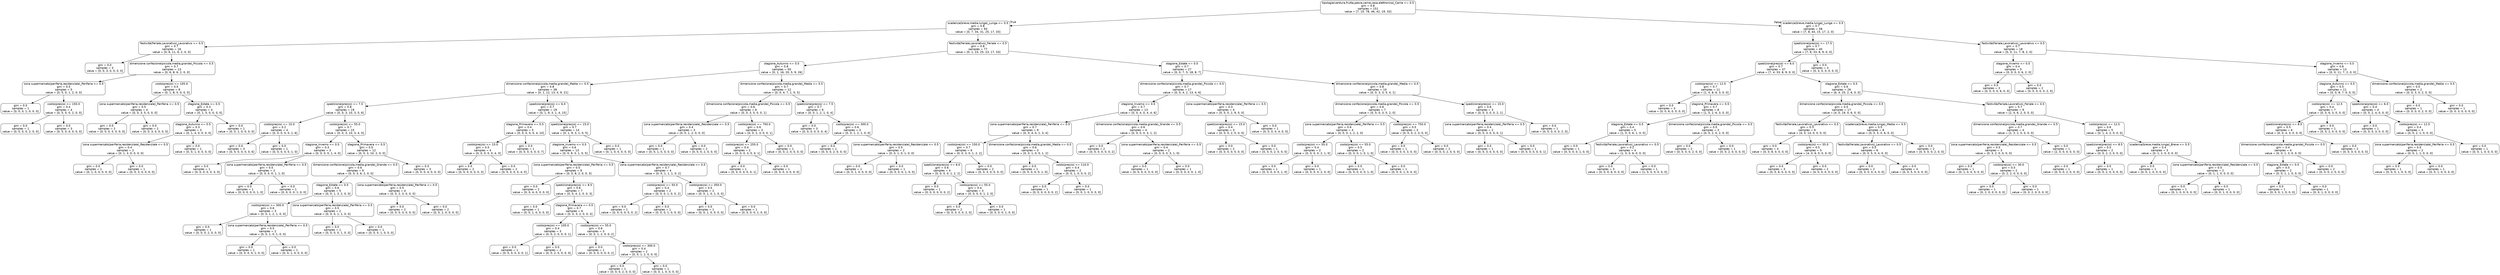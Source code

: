 digraph Tree {
node [shape=box, style="rounded", color="black", fontname=helvetica] ;
edge [fontname=helvetica] ;
0 [label="tipologia(verdura,frutta,pesce,carne,casa,elettronica)_Carne <= 0.5\ngini = 0.8\nsamples = 151\nvalue = [7, 15, 78, 46, 42, 19, 33]"] ;
1 [label="scadenza(breve,media,lunga)_Lunga <= 0.5\ngini = 0.8\nsamples = 93\nvalue = [0, 7, 34, 31, 25, 17, 33]"] ;
0 -> 1 [labeldistance=2.5, labelangle=45, headlabel="True"] ;
2 [label="festività(Feriale,Lavorativo)_Lavorativo <= 0.5\ngini = 0.7\nsamples = 16\nvalue = [0, 6, 11, 6, 2, 0, 0]"] ;
1 -> 2 ;
3 [label="gini = 0.0\nsamples = 3\nvalue = [0, 0, 3, 0, 0, 0, 0]"] ;
2 -> 3 ;
4 [label="dimensione confezione(piccola,media,grande)_Piccola <= 0.5\ngini = 0.7\nsamples = 13\nvalue = [0, 6, 8, 6, 2, 0, 0]"] ;
2 -> 4 ;
5 [label="zona supermercato(periferia,residenziale)_Periferia <= 0.5\ngini = 0.5\nsamples = 5\nvalue = [0, 5, 0, 1, 2, 0, 0]"] ;
4 -> 5 ;
6 [label="gini = 0.0\nsamples = 1\nvalue = [0, 0, 0, 1, 0, 0, 0]"] ;
5 -> 6 ;
7 [label="costo(prezzo) <= 150.0\ngini = 0.4\nsamples = 4\nvalue = [0, 5, 0, 0, 2, 0, 0]"] ;
5 -> 7 ;
8 [label="gini = 0.0\nsamples = 1\nvalue = [0, 0, 0, 0, 2, 0, 0]"] ;
7 -> 8 ;
9 [label="gini = 0.0\nsamples = 3\nvalue = [0, 5, 0, 0, 0, 0, 0]"] ;
7 -> 9 ;
10 [label="costo(prezzo) <= 105.0\ngini = 0.5\nsamples = 8\nvalue = [0, 1, 8, 5, 0, 0, 0]"] ;
4 -> 10 ;
11 [label="zona supermercato(periferia,residenziale)_Periferia <= 0.5\ngini = 0.5\nsamples = 4\nvalue = [0, 0, 3, 5, 0, 0, 0]"] ;
10 -> 11 ;
12 [label="gini = 0.0\nsamples = 2\nvalue = [0, 0, 0, 5, 0, 0, 0]"] ;
11 -> 12 ;
13 [label="gini = 0.0\nsamples = 2\nvalue = [0, 0, 3, 0, 0, 0, 0]"] ;
11 -> 13 ;
14 [label="stagione_Estate <= 0.5\ngini = 0.3\nsamples = 4\nvalue = [0, 1, 5, 0, 0, 0, 0]"] ;
10 -> 14 ;
15 [label="stagione_Autunno <= 0.5\ngini = 0.3\nsamples = 3\nvalue = [0, 1, 4, 0, 0, 0, 0]"] ;
14 -> 15 ;
16 [label="zona supermercato(periferia,residenziale)_Residenziale <= 0.5\ngini = 0.4\nsamples = 2\nvalue = [0, 1, 3, 0, 0, 0, 0]"] ;
15 -> 16 ;
17 [label="gini = 0.0\nsamples = 1\nvalue = [0, 1, 0, 0, 0, 0, 0]"] ;
16 -> 17 ;
18 [label="gini = 0.0\nsamples = 1\nvalue = [0, 0, 3, 0, 0, 0, 0]"] ;
16 -> 18 ;
19 [label="gini = 0.0\nsamples = 1\nvalue = [0, 0, 1, 0, 0, 0, 0]"] ;
15 -> 19 ;
20 [label="gini = 0.0\nsamples = 1\nvalue = [0, 0, 1, 0, 0, 0, 0]"] ;
14 -> 20 ;
21 [label="festività(Feriale,Lavorativo)_Feriale <= 0.5\ngini = 0.8\nsamples = 77\nvalue = [0, 1, 23, 25, 23, 17, 33]"] ;
1 -> 21 ;
22 [label="stagione_Autunno <= 0.5\ngini = 0.8\nsamples = 50\nvalue = [0, 1, 16, 20, 5, 9, 26]"] ;
21 -> 22 ;
23 [label="dimensione confezione(piccola,media,grande)_Media <= 0.5\ngini = 0.8\nsamples = 38\nvalue = [0, 1, 12, 13, 4, 9, 21]"] ;
22 -> 23 ;
24 [label="spedizione(prezzo) <= 7.5\ngini = 0.8\nsamples = 19\nvalue = [0, 0, 3, 10, 3, 5, 6]"] ;
23 -> 24 ;
25 [label="costo(prezzo) <= 15.0\ngini = 0.2\nsamples = 4\nvalue = [0, 0, 0, 0, 0, 1, 6]"] ;
24 -> 25 ;
26 [label="gini = 0.0\nsamples = 3\nvalue = [0, 0, 0, 0, 0, 0, 6]"] ;
25 -> 26 ;
27 [label="gini = 0.0\nsamples = 1\nvalue = [0, 0, 0, 0, 0, 1, 0]"] ;
25 -> 27 ;
28 [label="costo(prezzo) <= 55.0\ngini = 0.7\nsamples = 15\nvalue = [0, 0, 3, 10, 3, 4, 0]"] ;
24 -> 28 ;
29 [label="stagione_Inverno <= 0.5\ngini = 0.3\nsamples = 3\nvalue = [0, 0, 0, 0, 1, 4, 0]"] ;
28 -> 29 ;
30 [label="gini = 0.0\nsamples = 1\nvalue = [0, 0, 0, 0, 0, 3, 0]"] ;
29 -> 30 ;
31 [label="zona supermercato(periferia,residenziale)_Periferia <= 0.5\ngini = 0.5\nsamples = 2\nvalue = [0, 0, 0, 0, 1, 1, 0]"] ;
29 -> 31 ;
32 [label="gini = 0.0\nsamples = 1\nvalue = [0, 0, 0, 0, 0, 1, 0]"] ;
31 -> 32 ;
33 [label="gini = 0.0\nsamples = 1\nvalue = [0, 0, 0, 0, 1, 0, 0]"] ;
31 -> 33 ;
34 [label="stagione_Primavera <= 0.5\ngini = 0.5\nsamples = 12\nvalue = [0, 0, 3, 10, 2, 0, 0]"] ;
28 -> 34 ;
35 [label="dimensione confezione(piccola,media,grande)_Grande <= 0.5\ngini = 0.6\nsamples = 9\nvalue = [0, 0, 3, 6, 2, 0, 0]"] ;
34 -> 35 ;
36 [label="stagione_Estate <= 0.5\ngini = 0.6\nsamples = 5\nvalue = [0, 0, 1, 3, 2, 0, 0]"] ;
35 -> 36 ;
37 [label="costo(prezzo) <= 300.0\ngini = 0.6\nsamples = 3\nvalue = [0, 0, 1, 2, 1, 0, 0]"] ;
36 -> 37 ;
38 [label="gini = 0.0\nsamples = 1\nvalue = [0, 0, 0, 2, 0, 0, 0]"] ;
37 -> 38 ;
39 [label="zona supermercato(periferia,residenziale)_Periferia <= 0.5\ngini = 0.5\nsamples = 2\nvalue = [0, 0, 1, 0, 1, 0, 0]"] ;
37 -> 39 ;
40 [label="gini = 0.0\nsamples = 1\nvalue = [0, 0, 0, 0, 1, 0, 0]"] ;
39 -> 40 ;
41 [label="gini = 0.0\nsamples = 1\nvalue = [0, 0, 1, 0, 0, 0, 0]"] ;
39 -> 41 ;
42 [label="zona supermercato(periferia,residenziale)_Periferia <= 0.5\ngini = 0.5\nsamples = 2\nvalue = [0, 0, 0, 1, 1, 0, 0]"] ;
36 -> 42 ;
43 [label="gini = 0.0\nsamples = 1\nvalue = [0, 0, 0, 0, 1, 0, 0]"] ;
42 -> 43 ;
44 [label="gini = 0.0\nsamples = 1\nvalue = [0, 0, 0, 1, 0, 0, 0]"] ;
42 -> 44 ;
45 [label="zona supermercato(periferia,residenziale)_Periferia <= 0.5\ngini = 0.5\nsamples = 4\nvalue = [0, 0, 2, 3, 0, 0, 0]"] ;
35 -> 45 ;
46 [label="gini = 0.0\nsamples = 2\nvalue = [0, 0, 0, 3, 0, 0, 0]"] ;
45 -> 46 ;
47 [label="gini = 0.0\nsamples = 2\nvalue = [0, 0, 2, 0, 0, 0, 0]"] ;
45 -> 47 ;
48 [label="gini = 0.0\nsamples = 3\nvalue = [0, 0, 0, 4, 0, 0, 0]"] ;
34 -> 48 ;
49 [label="spedizione(prezzo) <= 6.0\ngini = 0.7\nsamples = 19\nvalue = [0, 1, 9, 3, 1, 4, 15]"] ;
23 -> 49 ;
50 [label="stagione_Primavera <= 0.5\ngini = 0.4\nsamples = 5\nvalue = [0, 0, 0, 0, 0, 4, 10]"] ;
49 -> 50 ;
51 [label="costo(prezzo) <= 15.0\ngini = 0.5\nsamples = 4\nvalue = [0, 0, 0, 0, 0, 4, 3]"] ;
50 -> 51 ;
52 [label="gini = 0.0\nsamples = 2\nvalue = [0, 0, 0, 0, 0, 0, 3]"] ;
51 -> 52 ;
53 [label="gini = 0.0\nsamples = 2\nvalue = [0, 0, 0, 0, 0, 4, 0]"] ;
51 -> 53 ;
54 [label="gini = 0.0\nsamples = 1\nvalue = [0, 0, 0, 0, 0, 0, 7]"] ;
50 -> 54 ;
55 [label="spedizione(prezzo) <= 15.0\ngini = 0.7\nsamples = 14\nvalue = [0, 1, 9, 3, 1, 0, 5]"] ;
49 -> 55 ;
56 [label="stagione_Inverno <= 0.5\ngini = 0.6\nsamples = 13\nvalue = [0, 0, 9, 3, 1, 0, 5]"] ;
55 -> 56 ;
57 [label="zona supermercato(periferia,residenziale)_Periferia <= 0.5\ngini = 0.5\nsamples = 9\nvalue = [0, 0, 8, 2, 0, 0, 3]"] ;
56 -> 57 ;
58 [label="gini = 0.0\nsamples = 2\nvalue = [0, 0, 4, 0, 0, 0, 0]"] ;
57 -> 58 ;
59 [label="spedizione(prezzo) <= 8.5\ngini = 0.6\nsamples = 7\nvalue = [0, 0, 4, 2, 0, 0, 3]"] ;
57 -> 59 ;
60 [label="gini = 0.0\nsamples = 1\nvalue = [0, 0, 1, 0, 0, 0, 0]"] ;
59 -> 60 ;
61 [label="stagione_Primavera <= 0.5\ngini = 0.7\nsamples = 6\nvalue = [0, 0, 3, 2, 0, 0, 3]"] ;
59 -> 61 ;
62 [label="costo(prezzo) <= 105.0\ngini = 0.4\nsamples = 3\nvalue = [0, 0, 2, 0, 0, 0, 1]"] ;
61 -> 62 ;
63 [label="gini = 0.0\nsamples = 1\nvalue = [0, 0, 0, 0, 0, 0, 1]"] ;
62 -> 63 ;
64 [label="gini = 0.0\nsamples = 2\nvalue = [0, 0, 2, 0, 0, 0, 0]"] ;
62 -> 64 ;
65 [label="costo(prezzo) <= 55.0\ngini = 0.6\nsamples = 3\nvalue = [0, 0, 1, 2, 0, 0, 2]"] ;
61 -> 65 ;
66 [label="gini = 0.0\nsamples = 1\nvalue = [0, 0, 0, 0, 0, 0, 2]"] ;
65 -> 66 ;
67 [label="costo(prezzo) <= 300.0\ngini = 0.4\nsamples = 2\nvalue = [0, 0, 1, 2, 0, 0, 0]"] ;
65 -> 67 ;
68 [label="gini = 0.0\nsamples = 1\nvalue = [0, 0, 0, 2, 0, 0, 0]"] ;
67 -> 68 ;
69 [label="gini = 0.0\nsamples = 1\nvalue = [0, 0, 1, 0, 0, 0, 0]"] ;
67 -> 69 ;
70 [label="zona supermercato(periferia,residenziale)_Residenziale <= 0.5\ngini = 0.7\nsamples = 4\nvalue = [0, 0, 1, 1, 1, 0, 2]"] ;
56 -> 70 ;
71 [label="costo(prezzo) <= 55.0\ngini = 0.4\nsamples = 2\nvalue = [0, 0, 0, 1, 0, 0, 2]"] ;
70 -> 71 ;
72 [label="gini = 0.0\nsamples = 1\nvalue = [0, 0, 0, 0, 0, 0, 2]"] ;
71 -> 72 ;
73 [label="gini = 0.0\nsamples = 1\nvalue = [0, 0, 0, 1, 0, 0, 0]"] ;
71 -> 73 ;
74 [label="costo(prezzo) <= 350.0\ngini = 0.5\nsamples = 2\nvalue = [0, 0, 1, 0, 1, 0, 0]"] ;
70 -> 74 ;
75 [label="gini = 0.0\nsamples = 1\nvalue = [0, 0, 1, 0, 0, 0, 0]"] ;
74 -> 75 ;
76 [label="gini = 0.0\nsamples = 1\nvalue = [0, 0, 0, 0, 1, 0, 0]"] ;
74 -> 76 ;
77 [label="gini = 0.0\nsamples = 1\nvalue = [0, 1, 0, 0, 0, 0, 0]"] ;
55 -> 77 ;
78 [label="dimensione confezione(piccola,media,grande)_Media <= 0.5\ngini = 0.7\nsamples = 12\nvalue = [0, 0, 4, 7, 1, 0, 5]"] ;
22 -> 78 ;
79 [label="dimensione confezione(piccola,media,grande)_Piccola <= 0.5\ngini = 0.6\nsamples = 6\nvalue = [0, 0, 3, 5, 0, 0, 1]"] ;
78 -> 79 ;
80 [label="zona supermercato(periferia,residenziale)_Residenziale <= 0.5\ngini = 0.4\nsamples = 3\nvalue = [0, 0, 1, 2, 0, 0, 0]"] ;
79 -> 80 ;
81 [label="gini = 0.0\nsamples = 1\nvalue = [0, 0, 1, 0, 0, 0, 0]"] ;
80 -> 81 ;
82 [label="gini = 0.0\nsamples = 2\nvalue = [0, 0, 0, 2, 0, 0, 0]"] ;
80 -> 82 ;
83 [label="costo(prezzo) <= 750.0\ngini = 0.6\nsamples = 3\nvalue = [0, 0, 2, 3, 0, 0, 1]"] ;
79 -> 83 ;
84 [label="costo(prezzo) <= 255.0\ngini = 0.4\nsamples = 2\nvalue = [0, 0, 0, 3, 0, 0, 1]"] ;
83 -> 84 ;
85 [label="gini = 0.0\nsamples = 1\nvalue = [0, 0, 0, 0, 0, 0, 1]"] ;
84 -> 85 ;
86 [label="gini = 0.0\nsamples = 1\nvalue = [0, 0, 0, 3, 0, 0, 0]"] ;
84 -> 86 ;
87 [label="gini = 0.0\nsamples = 1\nvalue = [0, 0, 2, 0, 0, 0, 0]"] ;
83 -> 87 ;
88 [label="spedizione(prezzo) <= 7.5\ngini = 0.7\nsamples = 6\nvalue = [0, 0, 1, 2, 1, 0, 4]"] ;
78 -> 88 ;
89 [label="gini = 0.0\nsamples = 3\nvalue = [0, 0, 0, 0, 0, 0, 4]"] ;
88 -> 89 ;
90 [label="costo(prezzo) <= 300.0\ngini = 0.6\nsamples = 3\nvalue = [0, 0, 1, 2, 1, 0, 0]"] ;
88 -> 90 ;
91 [label="gini = 0.0\nsamples = 1\nvalue = [0, 0, 0, 2, 0, 0, 0]"] ;
90 -> 91 ;
92 [label="zona supermercato(periferia,residenziale)_Residenziale <= 0.5\ngini = 0.5\nsamples = 2\nvalue = [0, 0, 1, 0, 1, 0, 0]"] ;
90 -> 92 ;
93 [label="gini = 0.0\nsamples = 1\nvalue = [0, 0, 1, 0, 0, 0, 0]"] ;
92 -> 93 ;
94 [label="gini = 0.0\nsamples = 1\nvalue = [0, 0, 0, 0, 1, 0, 0]"] ;
92 -> 94 ;
95 [label="stagione_Estate <= 0.5\ngini = 0.7\nsamples = 27\nvalue = [0, 0, 7, 5, 18, 8, 7]"] ;
21 -> 95 ;
96 [label="dimensione confezione(piccola,media,grande)_Piccola <= 0.5\ngini = 0.7\nsamples = 17\nvalue = [0, 0, 4, 2, 13, 4, 6]"] ;
95 -> 96 ;
97 [label="stagione_Inverno <= 0.5\ngini = 0.7\nsamples = 13\nvalue = [0, 0, 4, 0, 4, 4, 6]"] ;
96 -> 97 ;
98 [label="zona supermercato(periferia,residenziale)_Periferia <= 0.5\ngini = 0.7\nsamples = 9\nvalue = [0, 0, 4, 0, 1, 3, 4]"] ;
97 -> 98 ;
99 [label="costo(prezzo) <= 150.0\ngini = 0.7\nsamples = 6\nvalue = [0, 0, 3, 0, 1, 2, 2]"] ;
98 -> 99 ;
100 [label="spedizione(prezzo) <= 6.0\ngini = 0.6\nsamples = 4\nvalue = [0, 0, 0, 0, 1, 2, 2]"] ;
99 -> 100 ;
101 [label="gini = 0.0\nsamples = 1\nvalue = [0, 0, 0, 0, 0, 0, 2]"] ;
100 -> 101 ;
102 [label="costo(prezzo) <= 55.0\ngini = 0.4\nsamples = 3\nvalue = [0, 0, 0, 0, 1, 2, 0]"] ;
100 -> 102 ;
103 [label="gini = 0.0\nsamples = 2\nvalue = [0, 0, 0, 0, 0, 2, 0]"] ;
102 -> 103 ;
104 [label="gini = 0.0\nsamples = 1\nvalue = [0, 0, 0, 0, 1, 0, 0]"] ;
102 -> 104 ;
105 [label="gini = 0.0\nsamples = 2\nvalue = [0, 0, 3, 0, 0, 0, 0]"] ;
99 -> 105 ;
106 [label="dimensione confezione(piccola,media,grande)_Media <= 0.5\ngini = 0.6\nsamples = 3\nvalue = [0, 0, 1, 0, 0, 1, 2]"] ;
98 -> 106 ;
107 [label="gini = 0.0\nsamples = 1\nvalue = [0, 0, 0, 0, 0, 1, 0]"] ;
106 -> 107 ;
108 [label="costo(prezzo) <= 110.0\ngini = 0.4\nsamples = 2\nvalue = [0, 0, 1, 0, 0, 0, 2]"] ;
106 -> 108 ;
109 [label="gini = 0.0\nsamples = 1\nvalue = [0, 0, 0, 0, 0, 0, 2]"] ;
108 -> 109 ;
110 [label="gini = 0.0\nsamples = 1\nvalue = [0, 0, 1, 0, 0, 0, 0]"] ;
108 -> 110 ;
111 [label="dimensione confezione(piccola,media,grande)_Grande <= 0.5\ngini = 0.6\nsamples = 4\nvalue = [0, 0, 0, 0, 3, 1, 2]"] ;
97 -> 111 ;
112 [label="gini = 0.0\nsamples = 2\nvalue = [0, 0, 0, 0, 0, 0, 2]"] ;
111 -> 112 ;
113 [label="zona supermercato(periferia,residenziale)_Periferia <= 0.5\ngini = 0.4\nsamples = 2\nvalue = [0, 0, 0, 0, 3, 1, 0]"] ;
111 -> 113 ;
114 [label="gini = 0.0\nsamples = 1\nvalue = [0, 0, 0, 0, 3, 0, 0]"] ;
113 -> 114 ;
115 [label="gini = 0.0\nsamples = 1\nvalue = [0, 0, 0, 0, 0, 1, 0]"] ;
113 -> 115 ;
116 [label="zona supermercato(periferia,residenziale)_Periferia <= 0.5\ngini = 0.3\nsamples = 4\nvalue = [0, 0, 0, 2, 9, 0, 0]"] ;
96 -> 116 ;
117 [label="spedizione(prezzo) <= 15.0\ngini = 0.4\nsamples = 3\nvalue = [0, 0, 0, 2, 5, 0, 0]"] ;
116 -> 117 ;
118 [label="gini = 0.0\nsamples = 2\nvalue = [0, 0, 0, 0, 5, 0, 0]"] ;
117 -> 118 ;
119 [label="gini = 0.0\nsamples = 1\nvalue = [0, 0, 0, 2, 0, 0, 0]"] ;
117 -> 119 ;
120 [label="gini = 0.0\nsamples = 1\nvalue = [0, 0, 0, 0, 4, 0, 0]"] ;
116 -> 120 ;
121 [label="dimensione confezione(piccola,media,grande)_Media <= 0.5\ngini = 0.8\nsamples = 10\nvalue = [0, 0, 3, 3, 5, 4, 1]"] ;
95 -> 121 ;
122 [label="dimensione confezione(piccola,media,grande)_Piccola <= 0.5\ngini = 0.6\nsamples = 7\nvalue = [0, 0, 0, 3, 5, 2, 0]"] ;
121 -> 122 ;
123 [label="zona supermercato(periferia,residenziale)_Periferia <= 0.5\ngini = 0.6\nsamples = 4\nvalue = [0, 0, 0, 1, 2, 2, 0]"] ;
122 -> 123 ;
124 [label="costo(prezzo) <= 55.0\ngini = 0.4\nsamples = 2\nvalue = [0, 0, 0, 0, 2, 1, 0]"] ;
123 -> 124 ;
125 [label="gini = 0.0\nsamples = 1\nvalue = [0, 0, 0, 0, 0, 1, 0]"] ;
124 -> 125 ;
126 [label="gini = 0.0\nsamples = 1\nvalue = [0, 0, 0, 0, 2, 0, 0]"] ;
124 -> 126 ;
127 [label="costo(prezzo) <= 55.0\ngini = 0.5\nsamples = 2\nvalue = [0, 0, 0, 1, 0, 1, 0]"] ;
123 -> 127 ;
128 [label="gini = 0.0\nsamples = 1\nvalue = [0, 0, 0, 0, 0, 1, 0]"] ;
127 -> 128 ;
129 [label="gini = 0.0\nsamples = 1\nvalue = [0, 0, 0, 1, 0, 0, 0]"] ;
127 -> 129 ;
130 [label="costo(prezzo) <= 750.0\ngini = 0.5\nsamples = 3\nvalue = [0, 0, 0, 2, 3, 0, 0]"] ;
122 -> 130 ;
131 [label="gini = 0.0\nsamples = 1\nvalue = [0, 0, 0, 0, 3, 0, 0]"] ;
130 -> 131 ;
132 [label="gini = 0.0\nsamples = 2\nvalue = [0, 0, 0, 2, 0, 0, 0]"] ;
130 -> 132 ;
133 [label="spedizione(prezzo) <= 15.0\ngini = 0.6\nsamples = 3\nvalue = [0, 0, 3, 0, 0, 2, 1]"] ;
121 -> 133 ;
134 [label="zona supermercato(periferia,residenziale)_Periferia <= 0.5\ngini = 0.4\nsamples = 2\nvalue = [0, 0, 3, 0, 0, 0, 1]"] ;
133 -> 134 ;
135 [label="gini = 0.0\nsamples = 1\nvalue = [0, 0, 3, 0, 0, 0, 0]"] ;
134 -> 135 ;
136 [label="gini = 0.0\nsamples = 1\nvalue = [0, 0, 0, 0, 0, 0, 1]"] ;
134 -> 136 ;
137 [label="gini = 0.0\nsamples = 1\nvalue = [0, 0, 0, 0, 0, 2, 0]"] ;
133 -> 137 ;
138 [label="scadenza(breve,media,lunga)_Lunga <= 0.5\ngini = 0.7\nsamples = 58\nvalue = [7, 8, 44, 15, 17, 2, 0]"] ;
0 -> 138 [labeldistance=2.5, labelangle=-45, headlabel="False"] ;
139 [label="spedizione(prezzo) <= 17.5\ngini = 0.7\nsamples = 40\nvalue = [7, 8, 33, 8, 9, 0, 0]"] ;
138 -> 139 ;
140 [label="spedizione(prezzo) <= 6.0\ngini = 0.7\nsamples = 37\nvalue = [7, 4, 33, 8, 9, 0, 0]"] ;
139 -> 140 ;
141 [label="costo(prezzo) <= 12.5\ngini = 0.7\nsamples = 11\nvalue = [1, 0, 8, 6, 3, 0, 0]"] ;
140 -> 141 ;
142 [label="gini = 0.0\nsamples = 3\nvalue = [0, 0, 6, 0, 0, 0, 0]"] ;
141 -> 142 ;
143 [label="stagione_Primavera <= 0.5\ngini = 0.7\nsamples = 8\nvalue = [1, 0, 2, 6, 3, 0, 0]"] ;
141 -> 143 ;
144 [label="stagione_Estate <= 0.5\ngini = 0.4\nsamples = 5\nvalue = [1, 0, 0, 6, 1, 0, 0]"] ;
143 -> 144 ;
145 [label="gini = 0.0\nsamples = 1\nvalue = [0, 0, 0, 0, 1, 0, 0]"] ;
144 -> 145 ;
146 [label="festività(Feriale,Lavorativo)_Lavorativo <= 0.5\ngini = 0.2\nsamples = 4\nvalue = [1, 0, 0, 6, 0, 0, 0]"] ;
144 -> 146 ;
147 [label="gini = 0.0\nsamples = 3\nvalue = [0, 0, 0, 6, 0, 0, 0]"] ;
146 -> 147 ;
148 [label="gini = 0.0\nsamples = 1\nvalue = [1, 0, 0, 0, 0, 0, 0]"] ;
146 -> 148 ;
149 [label="dimensione confezione(piccola,media,grande)_Piccola <= 0.5\ngini = 0.5\nsamples = 3\nvalue = [0, 0, 2, 0, 2, 0, 0]"] ;
143 -> 149 ;
150 [label="gini = 0.0\nsamples = 2\nvalue = [0, 0, 0, 0, 2, 0, 0]"] ;
149 -> 150 ;
151 [label="gini = 0.0\nsamples = 1\nvalue = [0, 0, 2, 0, 0, 0, 0]"] ;
149 -> 151 ;
152 [label="stagione_Estate <= 0.5\ngini = 0.6\nsamples = 26\nvalue = [6, 4, 25, 2, 6, 0, 0]"] ;
140 -> 152 ;
153 [label="dimensione confezione(piccola,media,grande)_Piccola <= 0.5\ngini = 0.5\nsamples = 17\nvalue = [4, 0, 19, 0, 6, 0, 0]"] ;
152 -> 153 ;
154 [label="festività(Feriale,Lavorativo)_Lavorativo <= 0.5\ngini = 0.3\nsamples = 9\nvalue = [4, 0, 14, 0, 0, 0, 0]"] ;
153 -> 154 ;
155 [label="gini = 0.0\nsamples = 4\nvalue = [0, 0, 8, 0, 0, 0, 0]"] ;
154 -> 155 ;
156 [label="costo(prezzo) <= 55.0\ngini = 0.5\nsamples = 5\nvalue = [4, 0, 6, 0, 0, 0, 0]"] ;
154 -> 156 ;
157 [label="gini = 0.0\nsamples = 3\nvalue = [0, 0, 6, 0, 0, 0, 0]"] ;
156 -> 157 ;
158 [label="gini = 0.0\nsamples = 2\nvalue = [4, 0, 0, 0, 0, 0, 0]"] ;
156 -> 158 ;
159 [label="scadenza(breve,media,lunga)_Media <= 0.5\ngini = 0.5\nsamples = 8\nvalue = [0, 0, 5, 0, 6, 0, 0]"] ;
153 -> 159 ;
160 [label="festività(Feriale,Lavorativo)_Lavorativo <= 0.5\ngini = 0.5\nsamples = 6\nvalue = [0, 0, 5, 0, 4, 0, 0]"] ;
159 -> 160 ;
161 [label="gini = 0.0\nsamples = 2\nvalue = [0, 0, 0, 0, 4, 0, 0]"] ;
160 -> 161 ;
162 [label="gini = 0.0\nsamples = 4\nvalue = [0, 0, 5, 0, 0, 0, 0]"] ;
160 -> 162 ;
163 [label="gini = 0.0\nsamples = 2\nvalue = [0, 0, 0, 0, 2, 0, 0]"] ;
159 -> 163 ;
164 [label="festività(Feriale,Lavorativo)_Feriale <= 0.5\ngini = 0.7\nsamples = 9\nvalue = [2, 4, 6, 2, 0, 0, 0]"] ;
152 -> 164 ;
165 [label="dimensione confezione(piccola,media,grande)_Grande <= 0.5\ngini = 0.7\nsamples = 4\nvalue = [2, 3, 2, 0, 0, 0, 0]"] ;
164 -> 165 ;
166 [label="zona supermercato(periferia,residenziale)_Residenziale <= 0.5\ngini = 0.5\nsamples = 3\nvalue = [0, 3, 2, 0, 0, 0, 0]"] ;
165 -> 166 ;
167 [label="gini = 0.0\nsamples = 1\nvalue = [0, 1, 0, 0, 0, 0, 0]"] ;
166 -> 167 ;
168 [label="costo(prezzo) <= 30.0\ngini = 0.5\nsamples = 2\nvalue = [0, 2, 2, 0, 0, 0, 0]"] ;
166 -> 168 ;
169 [label="gini = 0.0\nsamples = 1\nvalue = [0, 2, 0, 0, 0, 0, 0]"] ;
168 -> 169 ;
170 [label="gini = 0.0\nsamples = 1\nvalue = [0, 0, 2, 0, 0, 0, 0]"] ;
168 -> 170 ;
171 [label="gini = 0.0\nsamples = 1\nvalue = [2, 0, 0, 0, 0, 0, 0]"] ;
165 -> 171 ;
172 [label="costo(prezzo) <= 12.5\ngini = 0.6\nsamples = 5\nvalue = [0, 1, 4, 2, 0, 0, 0]"] ;
164 -> 172 ;
173 [label="spedizione(prezzo) <= 8.5\ngini = 0.5\nsamples = 2\nvalue = [0, 0, 2, 2, 0, 0, 0]"] ;
172 -> 173 ;
174 [label="gini = 0.0\nsamples = 1\nvalue = [0, 0, 0, 2, 0, 0, 0]"] ;
173 -> 174 ;
175 [label="gini = 0.0\nsamples = 1\nvalue = [0, 0, 2, 0, 0, 0, 0]"] ;
173 -> 175 ;
176 [label="scadenza(breve,media,lunga)_Breve <= 0.5\ngini = 0.4\nsamples = 3\nvalue = [0, 1, 2, 0, 0, 0, 0]"] ;
172 -> 176 ;
177 [label="gini = 0.0\nsamples = 1\nvalue = [0, 0, 1, 0, 0, 0, 0]"] ;
176 -> 177 ;
178 [label="zona supermercato(periferia,residenziale)_Residenziale <= 0.5\ngini = 0.5\nsamples = 2\nvalue = [0, 1, 1, 0, 0, 0, 0]"] ;
176 -> 178 ;
179 [label="gini = 0.0\nsamples = 1\nvalue = [0, 1, 0, 0, 0, 0, 0]"] ;
178 -> 179 ;
180 [label="gini = 0.0\nsamples = 1\nvalue = [0, 0, 1, 0, 0, 0, 0]"] ;
178 -> 180 ;
181 [label="gini = 0.0\nsamples = 3\nvalue = [0, 4, 0, 0, 0, 0, 0]"] ;
139 -> 181 ;
182 [label="festività(Feriale,Lavorativo)_Lavorativo <= 0.5\ngini = 0.7\nsamples = 18\nvalue = [0, 0, 11, 7, 8, 2, 0]"] ;
138 -> 182 ;
183 [label="stagione_Inverno <= 0.5\ngini = 0.4\nsamples = 5\nvalue = [0, 0, 0, 0, 6, 2, 0]"] ;
182 -> 183 ;
184 [label="gini = 0.0\nsamples = 3\nvalue = [0, 0, 0, 0, 6, 0, 0]"] ;
183 -> 184 ;
185 [label="gini = 0.0\nsamples = 2\nvalue = [0, 0, 0, 0, 0, 2, 0]"] ;
183 -> 185 ;
186 [label="stagione_Inverno <= 0.5\ngini = 0.6\nsamples = 13\nvalue = [0, 0, 11, 7, 2, 0, 0]"] ;
182 -> 186 ;
187 [label="stagione_Autunno <= 0.5\ngini = 0.5\nsamples = 11\nvalue = [0, 0, 8, 7, 0, 0, 0]"] ;
186 -> 187 ;
188 [label="costo(prezzo) <= 12.5\ngini = 0.4\nsamples = 7\nvalue = [0, 0, 6, 3, 0, 0, 0]"] ;
187 -> 188 ;
189 [label="spedizione(prezzo) <= 8.5\ngini = 0.5\nsamples = 6\nvalue = [0, 0, 4, 3, 0, 0, 0]"] ;
188 -> 189 ;
190 [label="dimensione confezione(piccola,media,grande)_Piccola <= 0.5\ngini = 0.4\nsamples = 4\nvalue = [0, 0, 1, 3, 0, 0, 0]"] ;
189 -> 190 ;
191 [label="stagione_Estate <= 0.5\ngini = 0.5\nsamples = 2\nvalue = [0, 0, 1, 1, 0, 0, 0]"] ;
190 -> 191 ;
192 [label="gini = 0.0\nsamples = 1\nvalue = [0, 0, 0, 1, 0, 0, 0]"] ;
191 -> 192 ;
193 [label="gini = 0.0\nsamples = 1\nvalue = [0, 0, 1, 0, 0, 0, 0]"] ;
191 -> 193 ;
194 [label="gini = 0.0\nsamples = 2\nvalue = [0, 0, 0, 2, 0, 0, 0]"] ;
190 -> 194 ;
195 [label="gini = 0.0\nsamples = 2\nvalue = [0, 0, 3, 0, 0, 0, 0]"] ;
189 -> 195 ;
196 [label="gini = 0.0\nsamples = 1\nvalue = [0, 0, 2, 0, 0, 0, 0]"] ;
188 -> 196 ;
197 [label="spedizione(prezzo) <= 6.0\ngini = 0.4\nsamples = 4\nvalue = [0, 0, 2, 4, 0, 0, 0]"] ;
187 -> 197 ;
198 [label="gini = 0.0\nsamples = 1\nvalue = [0, 0, 0, 3, 0, 0, 0]"] ;
197 -> 198 ;
199 [label="costo(prezzo) <= 12.5\ngini = 0.4\nsamples = 3\nvalue = [0, 0, 2, 1, 0, 0, 0]"] ;
197 -> 199 ;
200 [label="zona supermercato(periferia,residenziale)_Periferia <= 0.5\ngini = 0.5\nsamples = 2\nvalue = [0, 0, 1, 1, 0, 0, 0]"] ;
199 -> 200 ;
201 [label="gini = 0.0\nsamples = 1\nvalue = [0, 0, 0, 1, 0, 0, 0]"] ;
200 -> 201 ;
202 [label="gini = 0.0\nsamples = 1\nvalue = [0, 0, 1, 0, 0, 0, 0]"] ;
200 -> 202 ;
203 [label="gini = 0.0\nsamples = 1\nvalue = [0, 0, 1, 0, 0, 0, 0]"] ;
199 -> 203 ;
204 [label="dimensione confezione(piccola,media,grande)_Media <= 0.5\ngini = 0.5\nsamples = 2\nvalue = [0, 0, 3, 0, 2, 0, 0]"] ;
186 -> 204 ;
205 [label="gini = 0.0\nsamples = 1\nvalue = [0, 0, 0, 0, 2, 0, 0]"] ;
204 -> 205 ;
206 [label="gini = 0.0\nsamples = 1\nvalue = [0, 0, 3, 0, 0, 0, 0]"] ;
204 -> 206 ;
}